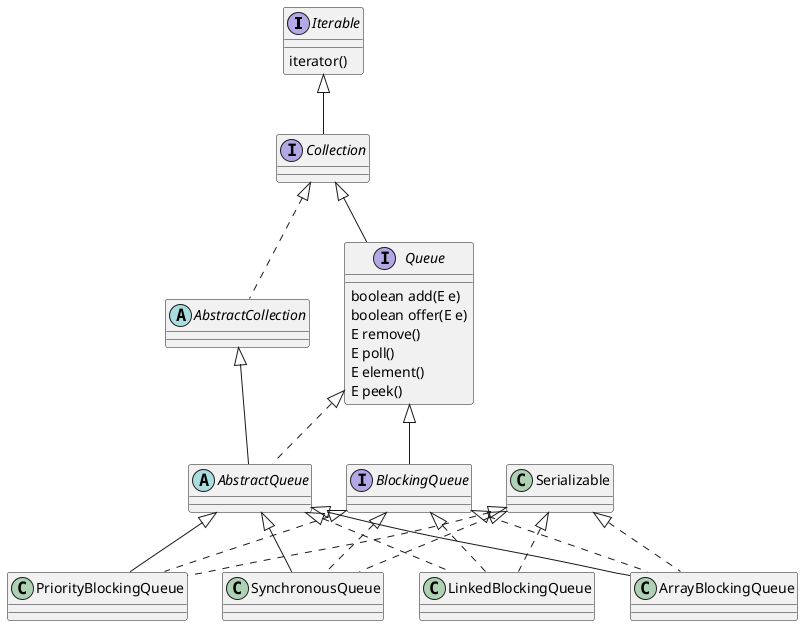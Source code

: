 @startuml
interface Iterable
interface Collection
abstract class AbstractCollection
interface Queue
class LinkedBlockingQueue
abstract class AbstractQueue
interface BlockingQueue


Iterable <|-- Collection
Collection <|.. AbstractCollection
Collection <|-- Queue
AbstractCollection <|-- AbstractQueue
Queue <|.. AbstractQueue
Queue<|-- BlockingQueue

AbstractQueue <|.. LinkedBlockingQueue
BlockingQueue <|.. LinkedBlockingQueue
Serializable <|.. LinkedBlockingQueue

AbstractQueue <|-- ArrayBlockingQueue
BlockingQueue <|.. ArrayBlockingQueue
Serializable <|.. ArrayBlockingQueue

AbstractQueue <|-- PriorityBlockingQueue
BlockingQueue <|.. PriorityBlockingQueue
Serializable <|.. PriorityBlockingQueue

AbstractQueue <|-- SynchronousQueue
BlockingQueue <|.. SynchronousQueue
Serializable <|.. SynchronousQueue

Iterable : iterator()
Queue : boolean add(E e)
Queue : boolean offer(E e)
Queue : E remove()
Queue : E poll()
Queue : E element()
Queue : E peek()


@enduml

